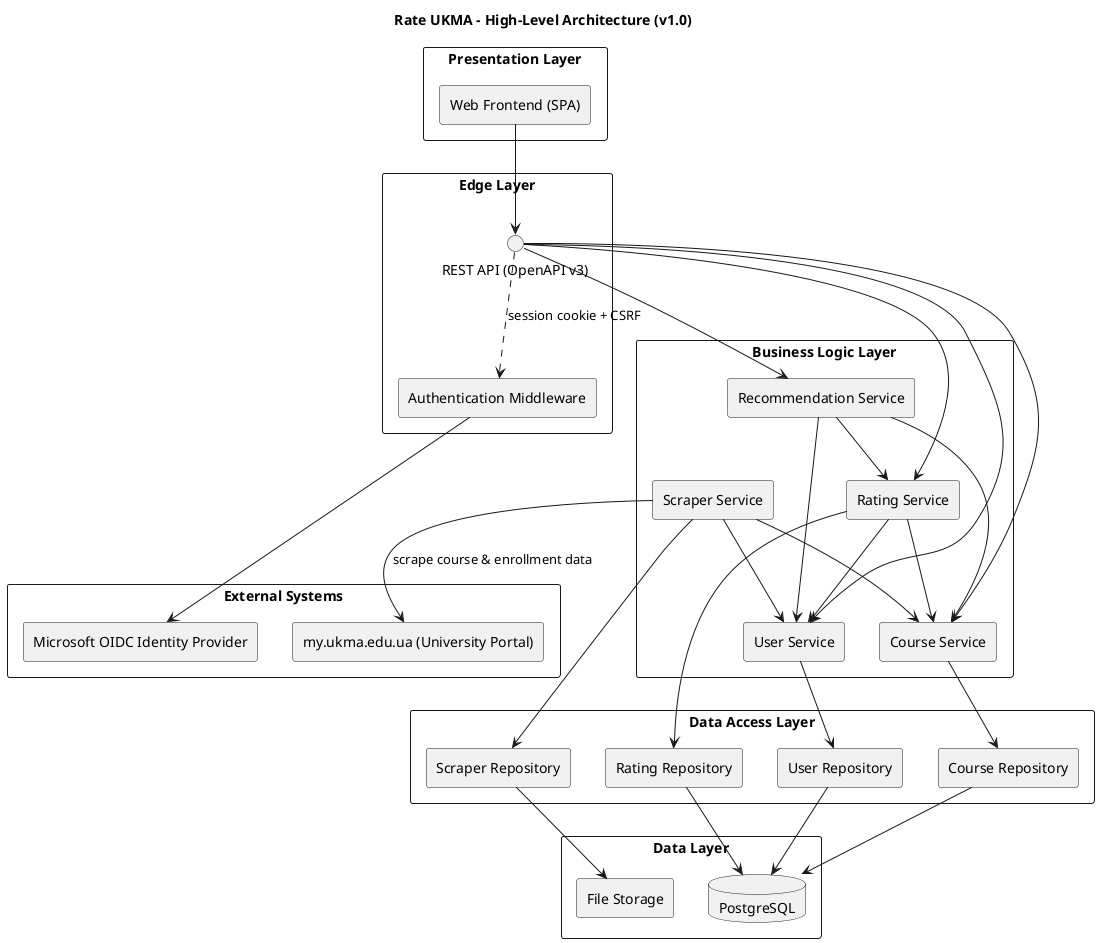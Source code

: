 @startuml high-level-architecture
title Rate UKMA – High-Level Architecture (v1.0)

skinparam componentStyle rectangle
skinparam packageStyle  rectangle

package "Presentation Layer" {
  [Web Frontend (SPA)] as WebApp
}

package "Edge Layer" as EDGE {
  interface "REST API (OpenAPI v3)" as REST
  [Authentication Middleware] as Auth
}

package "Business Logic Layer" as BL {
  [Course Service]          as CourseSvc
  [Rating Service]          as RatingSvc
  [User Service]            as UserSvc
  [Recommendation Service]  as RecoSvc
  [Scraper Service]         as ScraperSvc

  RatingSvc --> CourseSvc
  RatingSvc --> UserSvc
  RecoSvc   --> RatingSvc
  RecoSvc   --> CourseSvc
  RecoSvc   --> UserSvc
  ScraperSvc --> CourseSvc
  ScraperSvc --> UserSvc
}

package "Data Access Layer" {
  [Course Repository]   as CourseRepository
  [Rating Repository]   as RatingRepository
  [User Repository]     as UserRepository
  [Scraper Repository]  as ScraperRepository
}

package "Data Layer" {
  database "PostgreSQL" as MainDB
  [File Storage] as FileStore
}

package "External Systems" {
  [Microsoft OIDC Identity Provider] as OIDC
  [my.ukma.edu.ua (University Portal)] as UkmaPortal
}

CourseSvc   --> CourseRepository
RatingSvc   --> RatingRepository
UserSvc     --> UserRepository
ScraperSvc  --> ScraperRepository

WebApp --> REST
REST ..> Auth : session cookie + CSRF
REST --> CourseSvc
REST --> RatingSvc
REST --> UserSvc
REST --> RecoSvc
Auth --> OIDC

CourseRepository   --> MainDB
RatingRepository   --> MainDB
UserRepository     --> MainDB
ScraperRepository  --> FileStore

ScraperSvc --> UkmaPortal : scrape course & enrollment data

@enduml
